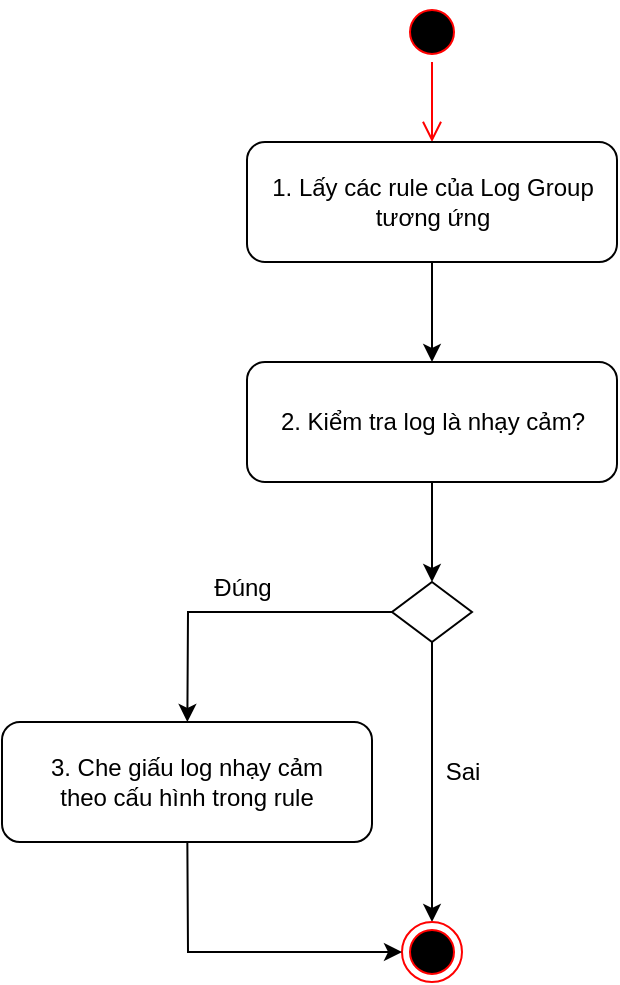 <mxfile version="21.7.5" type="github">
  <diagram name="Trang-1" id="MNLtQUneh9rlCiHm2gLz">
    <mxGraphModel dx="989" dy="545" grid="1" gridSize="10" guides="1" tooltips="1" connect="1" arrows="1" fold="1" page="1" pageScale="1" pageWidth="1169" pageHeight="827" math="0" shadow="0">
      <root>
        <mxCell id="0" />
        <mxCell id="1" parent="0" />
        <mxCell id="FCyUBB_o4Qi10Djg-REU-1" value="" style="ellipse;html=1;shape=startState;fillColor=#000000;strokeColor=#ff0000;" vertex="1" parent="1">
          <mxGeometry x="430" y="160" width="30" height="30" as="geometry" />
        </mxCell>
        <mxCell id="FCyUBB_o4Qi10Djg-REU-2" value="" style="edgeStyle=orthogonalEdgeStyle;html=1;verticalAlign=bottom;endArrow=open;endSize=8;strokeColor=#ff0000;rounded=0;" edge="1" source="FCyUBB_o4Qi10Djg-REU-1" parent="1" target="FCyUBB_o4Qi10Djg-REU-3">
          <mxGeometry relative="1" as="geometry">
            <mxPoint x="445" y="230" as="targetPoint" />
          </mxGeometry>
        </mxCell>
        <mxCell id="FCyUBB_o4Qi10Djg-REU-3" value="1. Lấy các rule&amp;nbsp;của Log Group tương ứng" style="rounded=1;whiteSpace=wrap;html=1;" vertex="1" parent="1">
          <mxGeometry x="352.5" y="230" width="185" height="60" as="geometry" />
        </mxCell>
        <mxCell id="FCyUBB_o4Qi10Djg-REU-4" value="" style="endArrow=classic;html=1;rounded=0;" edge="1" parent="1" source="FCyUBB_o4Qi10Djg-REU-3" target="FCyUBB_o4Qi10Djg-REU-5">
          <mxGeometry width="50" height="50" relative="1" as="geometry">
            <mxPoint x="430" y="340" as="sourcePoint" />
            <mxPoint x="445" y="340" as="targetPoint" />
          </mxGeometry>
        </mxCell>
        <mxCell id="FCyUBB_o4Qi10Djg-REU-5" value="2. Kiểm tra log là nhạy cảm?" style="rounded=1;whiteSpace=wrap;html=1;" vertex="1" parent="1">
          <mxGeometry x="352.5" y="340" width="185" height="60" as="geometry" />
        </mxCell>
        <mxCell id="FCyUBB_o4Qi10Djg-REU-6" value="" style="endArrow=classic;html=1;rounded=0;" edge="1" parent="1" source="FCyUBB_o4Qi10Djg-REU-5" target="FCyUBB_o4Qi10Djg-REU-7">
          <mxGeometry width="50" height="50" relative="1" as="geometry">
            <mxPoint x="430" y="540" as="sourcePoint" />
            <mxPoint x="445" y="450" as="targetPoint" />
          </mxGeometry>
        </mxCell>
        <mxCell id="FCyUBB_o4Qi10Djg-REU-7" value="" style="rhombus;whiteSpace=wrap;html=1;" vertex="1" parent="1">
          <mxGeometry x="425" y="450" width="40" height="30" as="geometry" />
        </mxCell>
        <mxCell id="FCyUBB_o4Qi10Djg-REU-8" value="3. Che giấu log nhạy cảm &lt;br&gt;theo cấu hình trong rule" style="rounded=1;whiteSpace=wrap;html=1;" vertex="1" parent="1">
          <mxGeometry x="230" y="520" width="185" height="60" as="geometry" />
        </mxCell>
        <mxCell id="FCyUBB_o4Qi10Djg-REU-9" value="" style="endArrow=classic;html=1;rounded=0;" edge="1" parent="1" source="FCyUBB_o4Qi10Djg-REU-7" target="FCyUBB_o4Qi10Djg-REU-8">
          <mxGeometry width="50" height="50" relative="1" as="geometry">
            <mxPoint x="455" y="400" as="sourcePoint" />
            <mxPoint x="455" y="460" as="targetPoint" />
            <Array as="points">
              <mxPoint x="323" y="465" />
            </Array>
          </mxGeometry>
        </mxCell>
        <mxCell id="FCyUBB_o4Qi10Djg-REU-11" value="" style="endArrow=classic;html=1;rounded=0;" edge="1" parent="1" target="FCyUBB_o4Qi10Djg-REU-14" source="FCyUBB_o4Qi10Djg-REU-7">
          <mxGeometry width="50" height="50" relative="1" as="geometry">
            <mxPoint x="652.5" y="420" as="sourcePoint" />
            <mxPoint x="642.324" y="520" as="targetPoint" />
            <Array as="points" />
          </mxGeometry>
        </mxCell>
        <mxCell id="FCyUBB_o4Qi10Djg-REU-12" value="Đúng" style="text;html=1;align=center;verticalAlign=middle;resizable=0;points=[];autosize=1;strokeColor=none;fillColor=none;" vertex="1" parent="1">
          <mxGeometry x="325" y="438" width="50" height="30" as="geometry" />
        </mxCell>
        <mxCell id="FCyUBB_o4Qi10Djg-REU-13" value="Sai" style="text;html=1;align=center;verticalAlign=middle;resizable=0;points=[];autosize=1;strokeColor=none;fillColor=none;" vertex="1" parent="1">
          <mxGeometry x="440" y="530" width="40" height="30" as="geometry" />
        </mxCell>
        <mxCell id="FCyUBB_o4Qi10Djg-REU-14" value="" style="ellipse;html=1;shape=endState;fillColor=#000000;strokeColor=#ff0000;" vertex="1" parent="1">
          <mxGeometry x="430" y="620" width="30" height="30" as="geometry" />
        </mxCell>
        <mxCell id="FCyUBB_o4Qi10Djg-REU-15" value="" style="endArrow=classic;html=1;rounded=0;" edge="1" parent="1" source="FCyUBB_o4Qi10Djg-REU-8" target="FCyUBB_o4Qi10Djg-REU-14">
          <mxGeometry width="50" height="50" relative="1" as="geometry">
            <mxPoint x="455" y="400" as="sourcePoint" />
            <mxPoint x="455" y="460" as="targetPoint" />
            <Array as="points">
              <mxPoint x="323" y="635" />
            </Array>
          </mxGeometry>
        </mxCell>
      </root>
    </mxGraphModel>
  </diagram>
</mxfile>
